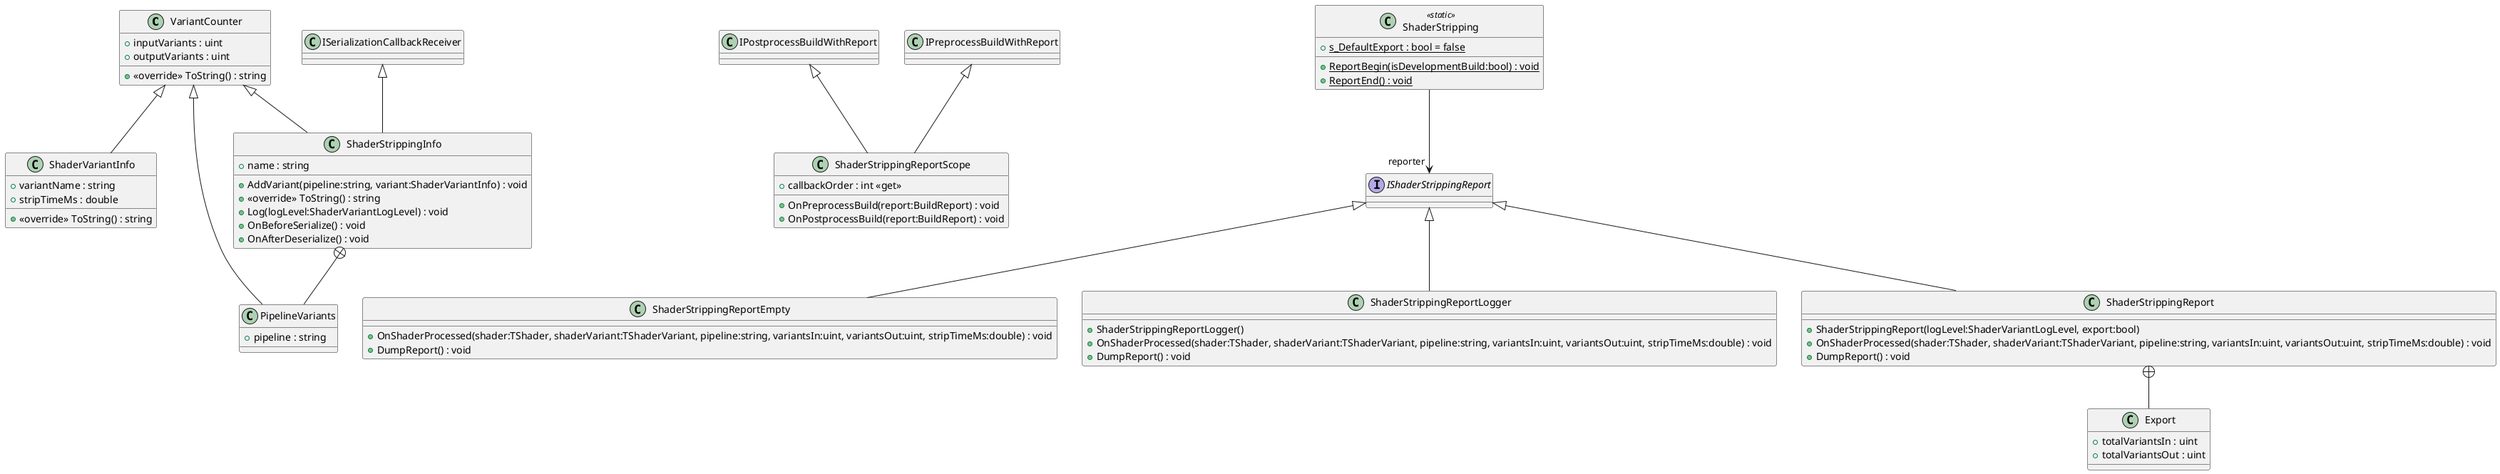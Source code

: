 @startuml
class VariantCounter {
    + inputVariants : uint
    + outputVariants : uint
    + <<override>> ToString() : string
}
class ShaderVariantInfo {
    + variantName : string
    + stripTimeMs : double
    + <<override>> ToString() : string
}
class ShaderStrippingInfo {
    + name : string
    + AddVariant(pipeline:string, variant:ShaderVariantInfo) : void
    + <<override>> ToString() : string
    + Log(logLevel:ShaderVariantLogLevel) : void
    + OnBeforeSerialize() : void
    + OnAfterDeserialize() : void
}
class ShaderStrippingReportScope {
    + callbackOrder : int <<get>>
    + OnPreprocessBuild(report:BuildReport) : void
    + OnPostprocessBuild(report:BuildReport) : void
}
class ShaderStrippingReportEmpty {
    + OnShaderProcessed(shader:TShader, shaderVariant:TShaderVariant, pipeline:string, variantsIn:uint, variantsOut:uint, stripTimeMs:double) : void
    + DumpReport() : void
}
class ShaderStrippingReportLogger {
    + ShaderStrippingReportLogger()
    + OnShaderProcessed(shader:TShader, shaderVariant:TShaderVariant, pipeline:string, variantsIn:uint, variantsOut:uint, stripTimeMs:double) : void
    + DumpReport() : void
}
class ShaderStrippingReport {
    + ShaderStrippingReport(logLevel:ShaderVariantLogLevel, export:bool)
    + OnShaderProcessed(shader:TShader, shaderVariant:TShaderVariant, pipeline:string, variantsIn:uint, variantsOut:uint, stripTimeMs:double) : void
    + DumpReport() : void
}
interface IShaderStrippingReport {
}
class ShaderStripping <<static>> {
    + {static} s_DefaultExport : bool = false
    + {static} ReportBegin(isDevelopmentBuild:bool) : void
    + {static} ReportEnd() : void
}
class PipelineVariants {
    + pipeline : string
}
class Export {
    + totalVariantsIn : uint
    + totalVariantsOut : uint
}
VariantCounter <|-- ShaderVariantInfo
VariantCounter <|-- ShaderStrippingInfo
ISerializationCallbackReceiver <|-- ShaderStrippingInfo
IPostprocessBuildWithReport <|-- ShaderStrippingReportScope
IPreprocessBuildWithReport <|-- ShaderStrippingReportScope
IShaderStrippingReport <|-- ShaderStrippingReportEmpty
IShaderStrippingReport <|-- ShaderStrippingReportLogger
IShaderStrippingReport <|-- ShaderStrippingReport
ShaderStripping --> "reporter" IShaderStrippingReport
ShaderStrippingInfo +-- PipelineVariants
VariantCounter <|-- PipelineVariants
ShaderStrippingReport +-- Export
@enduml
